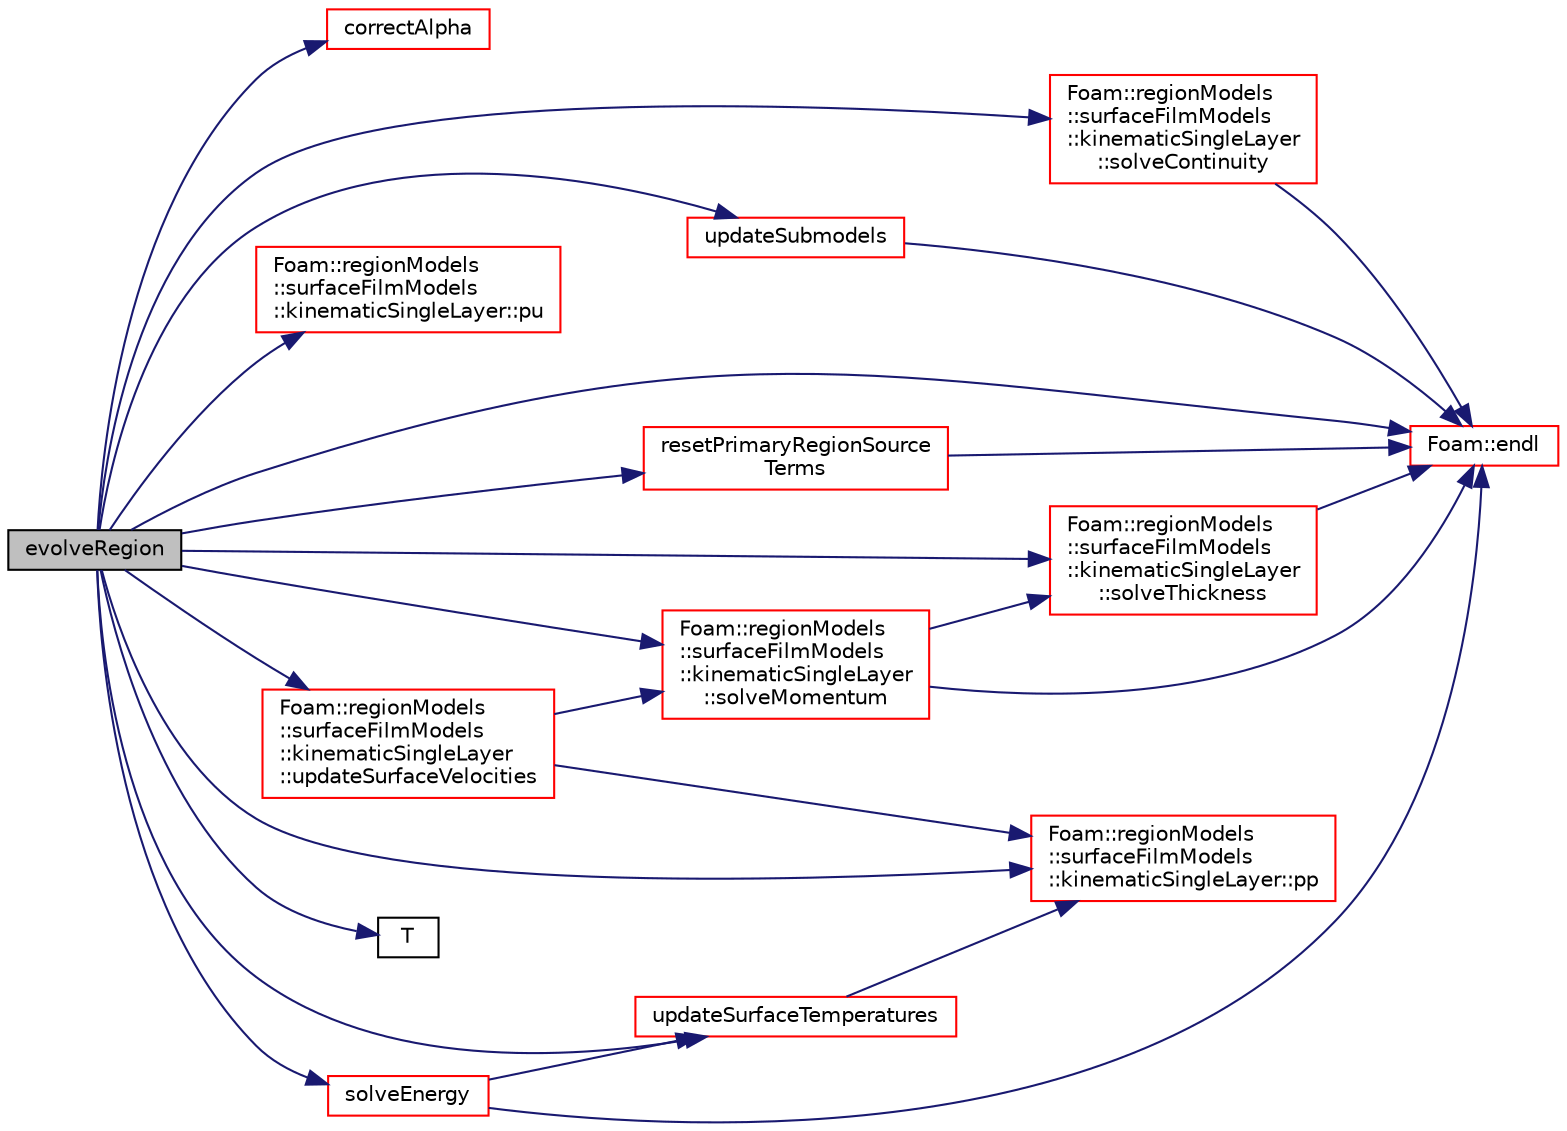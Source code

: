 digraph "evolveRegion"
{
  bgcolor="transparent";
  edge [fontname="Helvetica",fontsize="10",labelfontname="Helvetica",labelfontsize="10"];
  node [fontname="Helvetica",fontsize="10",shape=record];
  rankdir="LR";
  Node1 [label="evolveRegion",height=0.2,width=0.4,color="black", fillcolor="grey75", style="filled", fontcolor="black"];
  Node1 -> Node2 [color="midnightblue",fontsize="10",style="solid",fontname="Helvetica"];
  Node2 [label="correctAlpha",height=0.2,width=0.4,color="red",URL="$a02674.html#a9b9c13e04bb2a15b2af3ab1ab682d8ad",tooltip="Correct film coverage field. "];
  Node1 -> Node3 [color="midnightblue",fontsize="10",style="solid",fontname="Helvetica"];
  Node3 [label="Foam::endl",height=0.2,width=0.4,color="red",URL="$a10979.html#a2db8fe02a0d3909e9351bb4275b23ce4",tooltip="Add newline and flush stream. "];
  Node1 -> Node4 [color="midnightblue",fontsize="10",style="solid",fontname="Helvetica"];
  Node4 [label="Foam::regionModels\l::surfaceFilmModels\l::kinematicSingleLayer::pp",height=0.2,width=0.4,color="red",URL="$a01260.html#ac0001dfb6180e452fe671ec2a4d8efed",tooltip="Implicit pressure source coefficient. "];
  Node1 -> Node5 [color="midnightblue",fontsize="10",style="solid",fontname="Helvetica"];
  Node5 [label="Foam::regionModels\l::surfaceFilmModels\l::kinematicSingleLayer::pu",height=0.2,width=0.4,color="red",URL="$a01260.html#af857966cb5b12af455a84af2f9f65b98",tooltip="Explicit pressure source contribution. "];
  Node1 -> Node6 [color="midnightblue",fontsize="10",style="solid",fontname="Helvetica"];
  Node6 [label="resetPrimaryRegionSource\lTerms",height=0.2,width=0.4,color="red",URL="$a02674.html#a87c56fa3d2e083a739f03851617c8bf1",tooltip="Reset source term fields. "];
  Node6 -> Node3 [color="midnightblue",fontsize="10",style="solid",fontname="Helvetica"];
  Node1 -> Node7 [color="midnightblue",fontsize="10",style="solid",fontname="Helvetica"];
  Node7 [label="Foam::regionModels\l::surfaceFilmModels\l::kinematicSingleLayer\l::solveContinuity",height=0.2,width=0.4,color="red",URL="$a01260.html#a1a4c7f06441e29b9703723dfd2e5976d",tooltip="Solve continuity equation. "];
  Node7 -> Node3 [color="midnightblue",fontsize="10",style="solid",fontname="Helvetica"];
  Node1 -> Node8 [color="midnightblue",fontsize="10",style="solid",fontname="Helvetica"];
  Node8 [label="solveEnergy",height=0.2,width=0.4,color="red",URL="$a02674.html#a533e6e7fb2c00cd976a89d545355000c",tooltip="Solve energy equation. "];
  Node8 -> Node3 [color="midnightblue",fontsize="10",style="solid",fontname="Helvetica"];
  Node8 -> Node9 [color="midnightblue",fontsize="10",style="solid",fontname="Helvetica"];
  Node9 [label="updateSurfaceTemperatures",height=0.2,width=0.4,color="red",URL="$a02674.html#a20e11eb3132999c1fe4b49811ee262c1",tooltip="Correct the film surface and wall temperatures. "];
  Node9 -> Node4 [color="midnightblue",fontsize="10",style="solid",fontname="Helvetica"];
  Node1 -> Node10 [color="midnightblue",fontsize="10",style="solid",fontname="Helvetica"];
  Node10 [label="Foam::regionModels\l::surfaceFilmModels\l::kinematicSingleLayer\l::solveMomentum",height=0.2,width=0.4,color="red",URL="$a01260.html#aaba5d5ef7ac2693c87b0b31a7605f178",tooltip="Solve for film velocity. "];
  Node10 -> Node3 [color="midnightblue",fontsize="10",style="solid",fontname="Helvetica"];
  Node10 -> Node11 [color="midnightblue",fontsize="10",style="solid",fontname="Helvetica"];
  Node11 [label="Foam::regionModels\l::surfaceFilmModels\l::kinematicSingleLayer\l::solveThickness",height=0.2,width=0.4,color="red",URL="$a01260.html#a38ccae6e6751502d71d2490fca96a516",tooltip="Solve coupled velocity-thickness equations. "];
  Node11 -> Node3 [color="midnightblue",fontsize="10",style="solid",fontname="Helvetica"];
  Node1 -> Node11 [color="midnightblue",fontsize="10",style="solid",fontname="Helvetica"];
  Node1 -> Node12 [color="midnightblue",fontsize="10",style="solid",fontname="Helvetica"];
  Node12 [label="T",height=0.2,width=0.4,color="black",URL="$a02674.html#a76d931731d9042c4ce238ebca5c4997a",tooltip="Return the film mean temperature [K]. "];
  Node1 -> Node13 [color="midnightblue",fontsize="10",style="solid",fontname="Helvetica"];
  Node13 [label="updateSubmodels",height=0.2,width=0.4,color="red",URL="$a02674.html#ac501f71648abc1a44b77ea4fcb9b2732",tooltip="Update the film sub-models. "];
  Node13 -> Node3 [color="midnightblue",fontsize="10",style="solid",fontname="Helvetica"];
  Node1 -> Node9 [color="midnightblue",fontsize="10",style="solid",fontname="Helvetica"];
  Node1 -> Node14 [color="midnightblue",fontsize="10",style="solid",fontname="Helvetica"];
  Node14 [label="Foam::regionModels\l::surfaceFilmModels\l::kinematicSingleLayer\l::updateSurfaceVelocities",height=0.2,width=0.4,color="red",URL="$a01260.html#a22134deef2f1f598fae44f744a1e7962",tooltip="Update film surface velocities. "];
  Node14 -> Node4 [color="midnightblue",fontsize="10",style="solid",fontname="Helvetica"];
  Node14 -> Node10 [color="midnightblue",fontsize="10",style="solid",fontname="Helvetica"];
}
